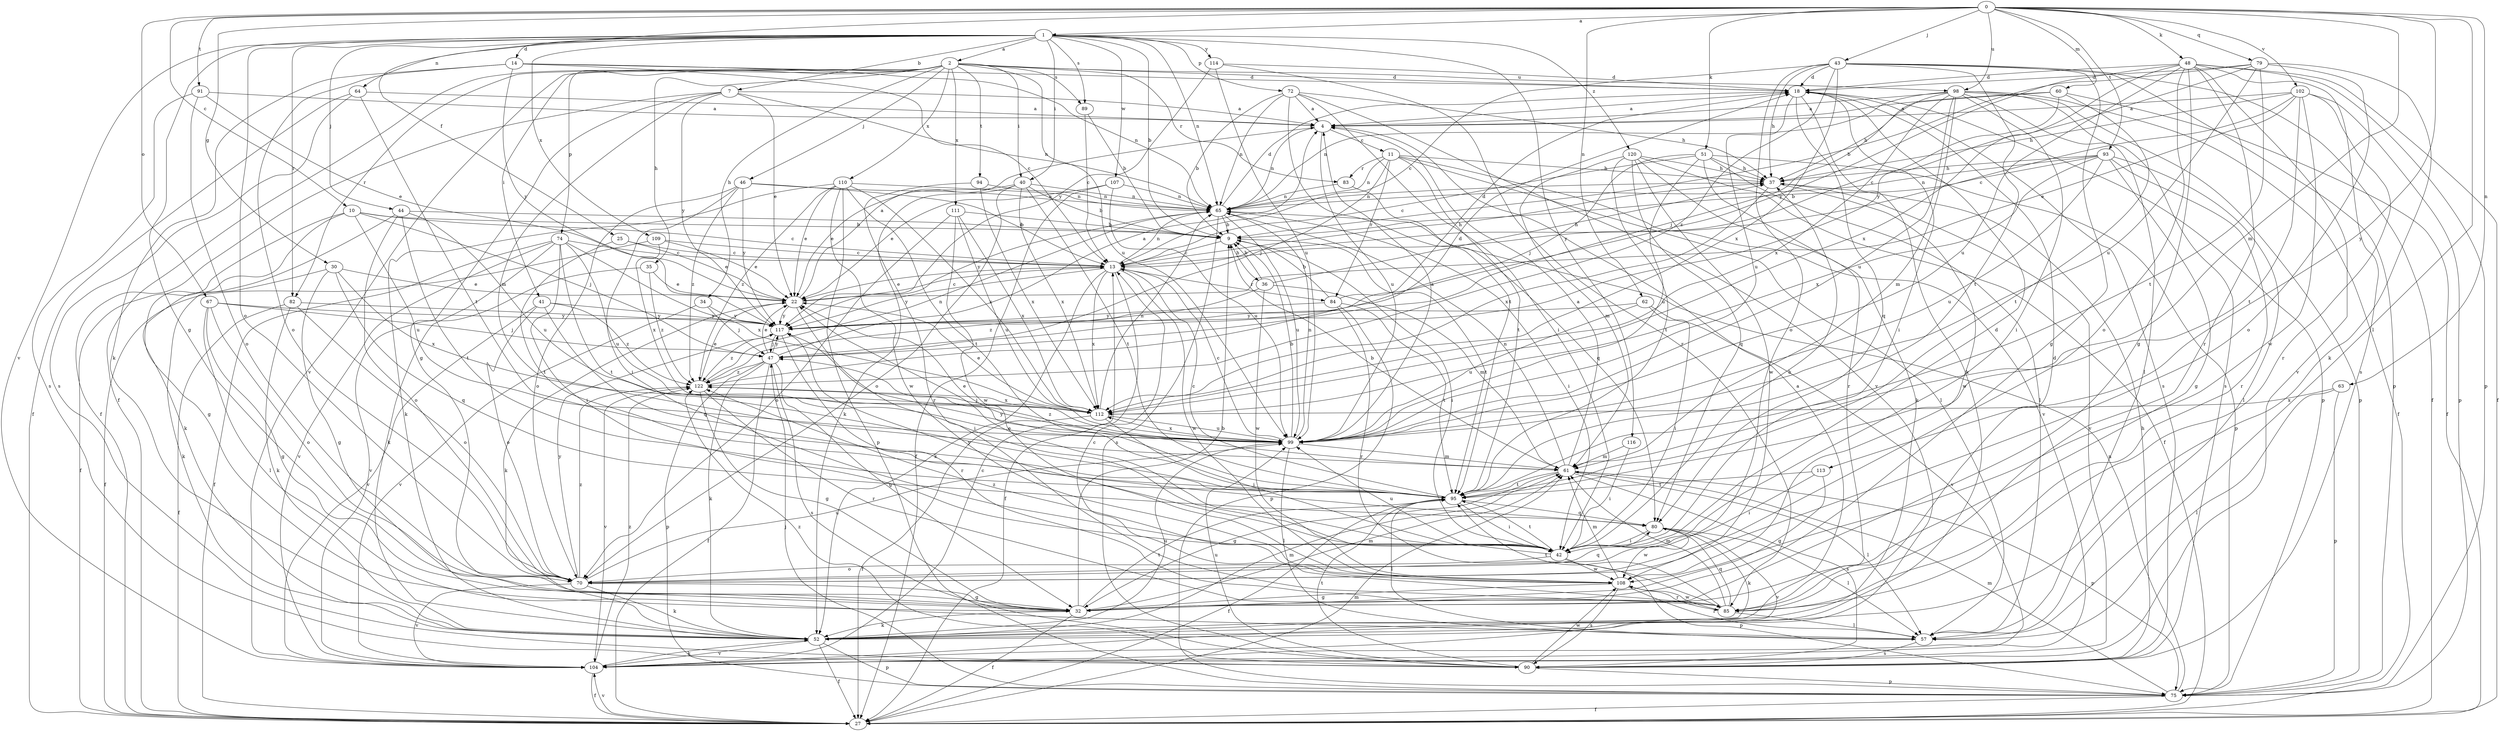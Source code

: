 strict digraph  {
0;
1;
2;
4;
7;
9;
10;
11;
13;
14;
18;
22;
25;
27;
30;
32;
34;
35;
36;
37;
40;
41;
42;
43;
44;
46;
47;
48;
51;
52;
57;
60;
61;
62;
63;
64;
65;
67;
70;
72;
74;
75;
79;
80;
82;
83;
84;
85;
89;
90;
91;
93;
94;
95;
98;
99;
102;
104;
107;
108;
109;
110;
111;
112;
113;
114;
116;
117;
120;
122;
0 -> 1  [label=a];
0 -> 10  [label=c];
0 -> 25  [label=f];
0 -> 30  [label=g];
0 -> 43  [label=j];
0 -> 48  [label=k];
0 -> 51  [label=k];
0 -> 57  [label=l];
0 -> 60  [label=m];
0 -> 61  [label=m];
0 -> 62  [label=n];
0 -> 63  [label=n];
0 -> 67  [label=o];
0 -> 79  [label=q];
0 -> 91  [label=t];
0 -> 93  [label=t];
0 -> 98  [label=u];
0 -> 102  [label=v];
0 -> 113  [label=y];
1 -> 2  [label=a];
1 -> 7  [label=b];
1 -> 9  [label=b];
1 -> 14  [label=d];
1 -> 32  [label=g];
1 -> 40  [label=i];
1 -> 44  [label=j];
1 -> 64  [label=n];
1 -> 65  [label=n];
1 -> 70  [label=o];
1 -> 72  [label=p];
1 -> 82  [label=r];
1 -> 89  [label=s];
1 -> 104  [label=v];
1 -> 107  [label=w];
1 -> 109  [label=x];
1 -> 114  [label=y];
1 -> 116  [label=y];
1 -> 120  [label=z];
2 -> 18  [label=d];
2 -> 27  [label=f];
2 -> 34  [label=h];
2 -> 35  [label=h];
2 -> 40  [label=i];
2 -> 41  [label=i];
2 -> 46  [label=j];
2 -> 74  [label=p];
2 -> 82  [label=r];
2 -> 83  [label=r];
2 -> 89  [label=s];
2 -> 94  [label=t];
2 -> 98  [label=u];
2 -> 99  [label=u];
2 -> 104  [label=v];
2 -> 110  [label=x];
2 -> 111  [label=x];
4 -> 11  [label=c];
4 -> 65  [label=n];
4 -> 99  [label=u];
7 -> 4  [label=a];
7 -> 22  [label=e];
7 -> 27  [label=f];
7 -> 32  [label=g];
7 -> 61  [label=m];
7 -> 65  [label=n];
7 -> 117  [label=y];
9 -> 13  [label=c];
9 -> 36  [label=h];
9 -> 42  [label=i];
9 -> 95  [label=t];
10 -> 9  [label=b];
10 -> 13  [label=c];
10 -> 27  [label=f];
10 -> 32  [label=g];
10 -> 47  [label=j];
10 -> 99  [label=u];
11 -> 37  [label=h];
11 -> 47  [label=j];
11 -> 57  [label=l];
11 -> 65  [label=n];
11 -> 83  [label=r];
11 -> 84  [label=r];
11 -> 95  [label=t];
11 -> 104  [label=v];
13 -> 22  [label=e];
13 -> 27  [label=f];
13 -> 37  [label=h];
13 -> 52  [label=k];
13 -> 65  [label=n];
13 -> 84  [label=r];
13 -> 108  [label=w];
13 -> 112  [label=x];
13 -> 117  [label=y];
14 -> 13  [label=c];
14 -> 18  [label=d];
14 -> 52  [label=k];
14 -> 65  [label=n];
14 -> 70  [label=o];
14 -> 117  [label=y];
18 -> 4  [label=a];
18 -> 42  [label=i];
18 -> 52  [label=k];
18 -> 75  [label=p];
18 -> 80  [label=q];
18 -> 90  [label=s];
18 -> 99  [label=u];
22 -> 4  [label=a];
22 -> 13  [label=c];
22 -> 42  [label=i];
22 -> 52  [label=k];
22 -> 117  [label=y];
25 -> 13  [label=c];
25 -> 22  [label=e];
25 -> 95  [label=t];
27 -> 61  [label=m];
27 -> 104  [label=v];
30 -> 22  [label=e];
30 -> 32  [label=g];
30 -> 52  [label=k];
30 -> 80  [label=q];
30 -> 112  [label=x];
32 -> 9  [label=b];
32 -> 27  [label=f];
32 -> 52  [label=k];
32 -> 61  [label=m];
32 -> 95  [label=t];
34 -> 47  [label=j];
34 -> 104  [label=v];
34 -> 117  [label=y];
35 -> 22  [label=e];
35 -> 104  [label=v];
35 -> 122  [label=z];
36 -> 9  [label=b];
36 -> 37  [label=h];
36 -> 61  [label=m];
36 -> 108  [label=w];
36 -> 122  [label=z];
37 -> 65  [label=n];
37 -> 104  [label=v];
37 -> 108  [label=w];
37 -> 112  [label=x];
40 -> 9  [label=b];
40 -> 22  [label=e];
40 -> 52  [label=k];
40 -> 65  [label=n];
40 -> 70  [label=o];
40 -> 95  [label=t];
40 -> 112  [label=x];
41 -> 70  [label=o];
41 -> 80  [label=q];
41 -> 104  [label=v];
41 -> 117  [label=y];
41 -> 122  [label=z];
42 -> 18  [label=d];
42 -> 22  [label=e];
42 -> 37  [label=h];
42 -> 70  [label=o];
42 -> 75  [label=p];
42 -> 95  [label=t];
42 -> 99  [label=u];
42 -> 108  [label=w];
42 -> 117  [label=y];
43 -> 13  [label=c];
43 -> 18  [label=d];
43 -> 27  [label=f];
43 -> 32  [label=g];
43 -> 37  [label=h];
43 -> 70  [label=o];
43 -> 75  [label=p];
43 -> 95  [label=t];
43 -> 112  [label=x];
43 -> 122  [label=z];
44 -> 9  [label=b];
44 -> 52  [label=k];
44 -> 70  [label=o];
44 -> 95  [label=t];
44 -> 99  [label=u];
46 -> 13  [label=c];
46 -> 42  [label=i];
46 -> 65  [label=n];
46 -> 70  [label=o];
46 -> 117  [label=y];
46 -> 122  [label=z];
47 -> 4  [label=a];
47 -> 22  [label=e];
47 -> 27  [label=f];
47 -> 32  [label=g];
47 -> 52  [label=k];
47 -> 75  [label=p];
47 -> 90  [label=s];
47 -> 117  [label=y];
47 -> 122  [label=z];
48 -> 18  [label=d];
48 -> 27  [label=f];
48 -> 32  [label=g];
48 -> 70  [label=o];
48 -> 75  [label=p];
48 -> 85  [label=r];
48 -> 90  [label=s];
48 -> 99  [label=u];
48 -> 104  [label=v];
48 -> 112  [label=x];
48 -> 117  [label=y];
51 -> 13  [label=c];
51 -> 37  [label=h];
51 -> 47  [label=j];
51 -> 52  [label=k];
51 -> 57  [label=l];
51 -> 75  [label=p];
51 -> 99  [label=u];
52 -> 4  [label=a];
52 -> 27  [label=f];
52 -> 61  [label=m];
52 -> 75  [label=p];
52 -> 99  [label=u];
52 -> 104  [label=v];
57 -> 90  [label=s];
60 -> 4  [label=a];
60 -> 13  [label=c];
60 -> 27  [label=f];
60 -> 37  [label=h];
60 -> 95  [label=t];
61 -> 4  [label=a];
61 -> 9  [label=b];
61 -> 22  [label=e];
61 -> 32  [label=g];
61 -> 57  [label=l];
61 -> 65  [label=n];
61 -> 75  [label=p];
61 -> 90  [label=s];
61 -> 95  [label=t];
62 -> 42  [label=i];
62 -> 99  [label=u];
62 -> 104  [label=v];
62 -> 117  [label=y];
63 -> 57  [label=l];
63 -> 75  [label=p];
63 -> 112  [label=x];
64 -> 4  [label=a];
64 -> 27  [label=f];
64 -> 90  [label=s];
64 -> 95  [label=t];
65 -> 9  [label=b];
65 -> 18  [label=d];
65 -> 42  [label=i];
65 -> 90  [label=s];
65 -> 99  [label=u];
65 -> 117  [label=y];
67 -> 32  [label=g];
67 -> 47  [label=j];
67 -> 57  [label=l];
67 -> 70  [label=o];
67 -> 117  [label=y];
70 -> 32  [label=g];
70 -> 52  [label=k];
70 -> 80  [label=q];
70 -> 99  [label=u];
70 -> 104  [label=v];
70 -> 117  [label=y];
70 -> 122  [label=z];
72 -> 4  [label=a];
72 -> 9  [label=b];
72 -> 37  [label=h];
72 -> 42  [label=i];
72 -> 65  [label=n];
72 -> 95  [label=t];
72 -> 104  [label=v];
74 -> 13  [label=c];
74 -> 27  [label=f];
74 -> 42  [label=i];
74 -> 52  [label=k];
74 -> 95  [label=t];
74 -> 99  [label=u];
74 -> 104  [label=v];
74 -> 112  [label=x];
75 -> 27  [label=f];
75 -> 47  [label=j];
75 -> 61  [label=m];
75 -> 65  [label=n];
79 -> 9  [label=b];
79 -> 18  [label=d];
79 -> 52  [label=k];
79 -> 70  [label=o];
79 -> 95  [label=t];
79 -> 99  [label=u];
79 -> 117  [label=y];
80 -> 42  [label=i];
80 -> 52  [label=k];
80 -> 57  [label=l];
80 -> 104  [label=v];
80 -> 108  [label=w];
82 -> 27  [label=f];
82 -> 52  [label=k];
82 -> 70  [label=o];
82 -> 117  [label=y];
83 -> 65  [label=n];
83 -> 80  [label=q];
84 -> 9  [label=b];
84 -> 18  [label=d];
84 -> 75  [label=p];
84 -> 85  [label=r];
84 -> 95  [label=t];
84 -> 117  [label=y];
85 -> 13  [label=c];
85 -> 18  [label=d];
85 -> 57  [label=l];
85 -> 61  [label=m];
85 -> 80  [label=q];
85 -> 95  [label=t];
85 -> 108  [label=w];
89 -> 9  [label=b];
89 -> 13  [label=c];
90 -> 37  [label=h];
90 -> 75  [label=p];
90 -> 95  [label=t];
90 -> 99  [label=u];
90 -> 108  [label=w];
90 -> 122  [label=z];
91 -> 4  [label=a];
91 -> 22  [label=e];
91 -> 70  [label=o];
91 -> 90  [label=s];
93 -> 9  [label=b];
93 -> 32  [label=g];
93 -> 37  [label=h];
93 -> 57  [label=l];
93 -> 65  [label=n];
93 -> 85  [label=r];
93 -> 99  [label=u];
93 -> 112  [label=x];
94 -> 65  [label=n];
94 -> 85  [label=r];
94 -> 112  [label=x];
95 -> 13  [label=c];
95 -> 27  [label=f];
95 -> 42  [label=i];
95 -> 57  [label=l];
95 -> 80  [label=q];
95 -> 117  [label=y];
98 -> 4  [label=a];
98 -> 27  [label=f];
98 -> 42  [label=i];
98 -> 47  [label=j];
98 -> 57  [label=l];
98 -> 61  [label=m];
98 -> 65  [label=n];
98 -> 75  [label=p];
98 -> 90  [label=s];
98 -> 99  [label=u];
98 -> 112  [label=x];
99 -> 4  [label=a];
99 -> 9  [label=b];
99 -> 13  [label=c];
99 -> 47  [label=j];
99 -> 57  [label=l];
99 -> 61  [label=m];
99 -> 65  [label=n];
99 -> 112  [label=x];
99 -> 122  [label=z];
102 -> 4  [label=a];
102 -> 13  [label=c];
102 -> 22  [label=e];
102 -> 37  [label=h];
102 -> 75  [label=p];
102 -> 85  [label=r];
102 -> 95  [label=t];
102 -> 108  [label=w];
104 -> 13  [label=c];
104 -> 27  [label=f];
104 -> 52  [label=k];
104 -> 122  [label=z];
107 -> 22  [label=e];
107 -> 27  [label=f];
107 -> 65  [label=n];
107 -> 99  [label=u];
108 -> 32  [label=g];
108 -> 57  [label=l];
108 -> 61  [label=m];
108 -> 85  [label=r];
108 -> 90  [label=s];
108 -> 122  [label=z];
109 -> 13  [label=c];
109 -> 22  [label=e];
109 -> 27  [label=f];
109 -> 112  [label=x];
110 -> 22  [label=e];
110 -> 52  [label=k];
110 -> 65  [label=n];
110 -> 75  [label=p];
110 -> 95  [label=t];
110 -> 108  [label=w];
110 -> 112  [label=x];
110 -> 122  [label=z];
111 -> 9  [label=b];
111 -> 70  [label=o];
111 -> 99  [label=u];
111 -> 108  [label=w];
111 -> 112  [label=x];
112 -> 22  [label=e];
112 -> 27  [label=f];
112 -> 42  [label=i];
112 -> 65  [label=n];
112 -> 99  [label=u];
113 -> 32  [label=g];
113 -> 42  [label=i];
113 -> 95  [label=t];
114 -> 18  [label=d];
114 -> 85  [label=r];
114 -> 99  [label=u];
114 -> 117  [label=y];
116 -> 42  [label=i];
116 -> 61  [label=m];
117 -> 47  [label=j];
117 -> 85  [label=r];
117 -> 122  [label=z];
120 -> 27  [label=f];
120 -> 37  [label=h];
120 -> 61  [label=m];
120 -> 80  [label=q];
120 -> 85  [label=r];
120 -> 95  [label=t];
120 -> 108  [label=w];
122 -> 18  [label=d];
122 -> 22  [label=e];
122 -> 32  [label=g];
122 -> 65  [label=n];
122 -> 85  [label=r];
122 -> 104  [label=v];
122 -> 112  [label=x];
}
